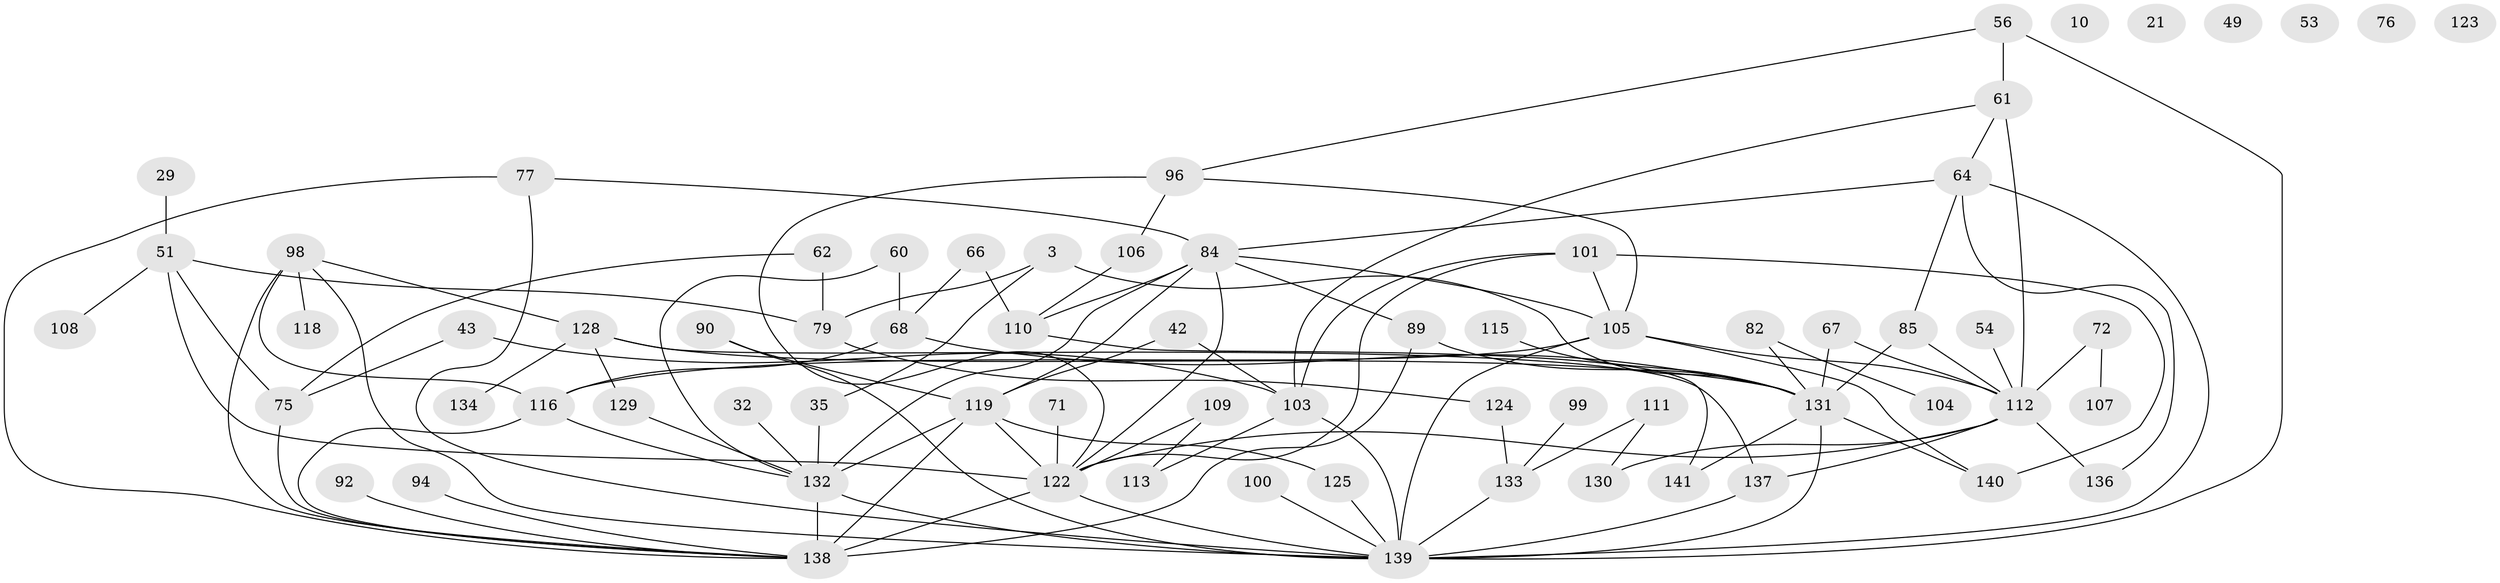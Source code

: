 // original degree distribution, {2: 0.2624113475177305, 5: 0.07801418439716312, 1: 0.14893617021276595, 3: 0.19858156028368795, 0: 0.03546099290780142, 4: 0.19858156028368795, 6: 0.04964539007092199, 7: 0.028368794326241134}
// Generated by graph-tools (version 1.1) at 2025/39/03/09/25 04:39:27]
// undirected, 70 vertices, 112 edges
graph export_dot {
graph [start="1"]
  node [color=gray90,style=filled];
  3;
  10;
  21 [super="+15"];
  29;
  32;
  35;
  42;
  43;
  49;
  51 [super="+19"];
  53;
  54;
  56 [super="+26"];
  60;
  61 [super="+7"];
  62;
  64 [super="+36"];
  66;
  67;
  68;
  71;
  72;
  75 [super="+16"];
  76;
  77 [super="+27"];
  79 [super="+24"];
  82;
  84 [super="+47+46+78"];
  85 [super="+73"];
  89 [super="+57"];
  90;
  92;
  94;
  96 [super="+20+63"];
  98 [super="+11"];
  99;
  100;
  101;
  103 [super="+52"];
  104;
  105 [super="+102+93+87"];
  106;
  107;
  108;
  109;
  110;
  111;
  112 [super="+48+41+12+50"];
  113;
  115;
  116;
  118;
  119 [super="+33+80+97"];
  122 [super="+39+69+121"];
  123;
  124;
  125;
  128 [super="+95"];
  129;
  130;
  131 [super="+2+83+127"];
  132 [super="+5+120+74"];
  133;
  134;
  136;
  137 [super="+86"];
  138 [super="+34+6+55"];
  139 [super="+1+126+88+117+135"];
  140 [super="+59"];
  141;
  3 -- 35;
  3 -- 79 [weight=2];
  3 -- 131 [weight=2];
  29 -- 51;
  32 -- 132;
  35 -- 132;
  42 -- 103;
  42 -- 119;
  43 -- 75;
  43 -- 103;
  51 -- 75;
  51 -- 108;
  51 -- 79;
  51 -- 122;
  54 -- 112;
  56 -- 61 [weight=2];
  56 -- 139;
  56 -- 96;
  60 -- 68;
  60 -- 132;
  61 -- 64;
  61 -- 103;
  61 -- 112 [weight=2];
  62 -- 79;
  62 -- 75;
  64 -- 139;
  64 -- 136;
  64 -- 84;
  64 -- 85;
  66 -- 68;
  66 -- 110;
  67 -- 131;
  67 -- 112;
  68 -- 116;
  68 -- 131;
  71 -- 122;
  72 -- 107;
  72 -- 112;
  75 -- 138;
  77 -- 139;
  77 -- 138;
  77 -- 84;
  79 -- 124;
  82 -- 104;
  82 -- 131;
  84 -- 89;
  84 -- 132 [weight=2];
  84 -- 119 [weight=2];
  84 -- 105 [weight=2];
  84 -- 110;
  84 -- 122;
  85 -- 112;
  85 -- 131;
  89 -- 131;
  89 -- 138;
  90 -- 139;
  90 -- 119;
  92 -- 138;
  94 -- 138;
  96 -- 106;
  96 -- 105;
  96 -- 122;
  98 -- 116 [weight=2];
  98 -- 118;
  98 -- 128;
  98 -- 139;
  98 -- 138;
  99 -- 133;
  100 -- 139;
  101 -- 105 [weight=2];
  101 -- 140 [weight=2];
  101 -- 103;
  101 -- 122;
  103 -- 139 [weight=3];
  103 -- 113;
  105 -- 116;
  105 -- 139 [weight=2];
  105 -- 140;
  105 -- 112;
  106 -- 110;
  109 -- 113;
  109 -- 122;
  110 -- 141;
  111 -- 130;
  111 -- 133;
  112 -- 136;
  112 -- 130;
  112 -- 137;
  112 -- 122;
  115 -- 131;
  116 -- 132 [weight=2];
  116 -- 138;
  119 -- 132;
  119 -- 122 [weight=3];
  119 -- 138 [weight=3];
  119 -- 125;
  122 -- 139 [weight=3];
  122 -- 138;
  124 -- 133;
  125 -- 139;
  128 -- 134;
  128 -- 131;
  128 -- 129;
  128 -- 137;
  129 -- 132;
  131 -- 141;
  131 -- 139 [weight=2];
  131 -- 140;
  132 -- 139 [weight=3];
  132 -- 138 [weight=2];
  133 -- 139;
  137 -- 139 [weight=2];
}
